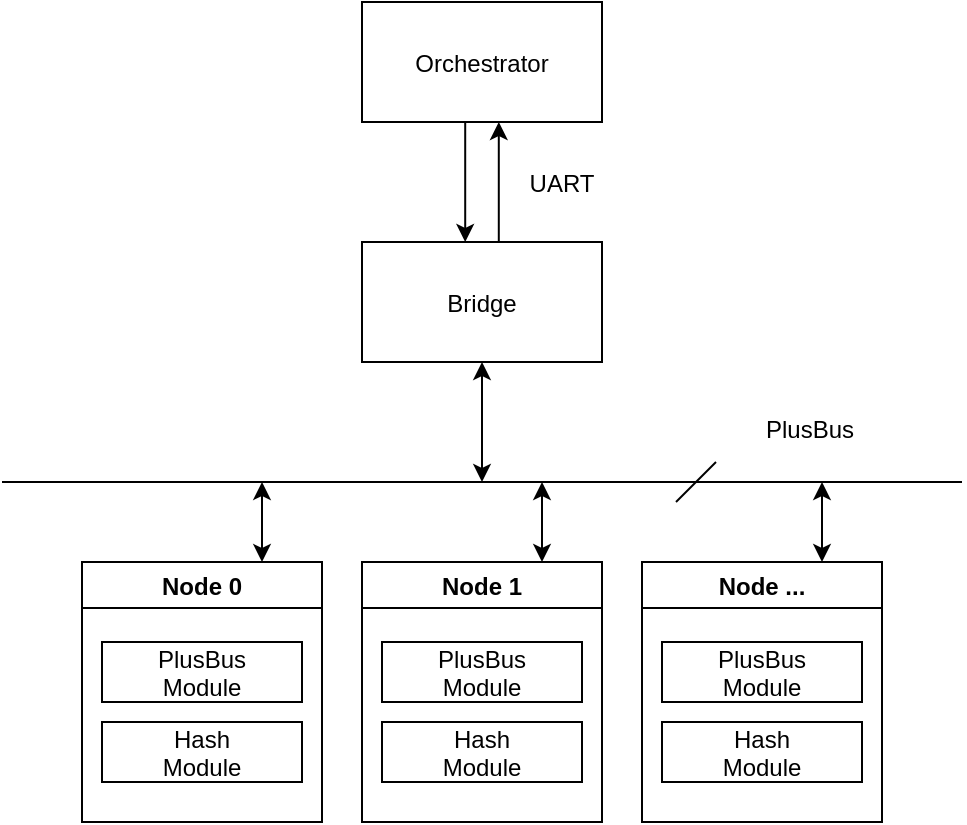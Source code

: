 <mxfile version="22.1.5" type="github">
  <diagram name="Page-1" id="RZmxLkSd9HDzIl610uK2">
    <mxGraphModel dx="1431" dy="811" grid="1" gridSize="10" guides="1" tooltips="1" connect="1" arrows="1" fold="1" page="1" pageScale="1" pageWidth="827" pageHeight="1169" math="0" shadow="0">
      <root>
        <mxCell id="0" />
        <mxCell id="1" parent="0" />
        <mxCell id="phnj-av9lNXI67dqOcx1-1" value="Orchestrator" style="rounded=0;points=[[0,0,0,0,0],[0,0.25,0,0,0],[0,0.5,0,0,0],[0,0.75,0,0,0],[0,1,0,0,0],[0.14,1,0,0,0],[0.25,0,0,0,0],[0.29,1,0,0,0],[0.43,1,0,0,0],[0.5,0,0,0,0],[0.57,1,0,0,0],[0.71,1,0,0,0],[0.75,0,0,0,0],[0.86,1,0,0,0],[1,0,0,0,0],[1,0.25,0,0,0],[1,0.5,0,0,0],[1,0.75,0,0,0],[1,1,0,0,0]];" parent="1" vertex="1">
          <mxGeometry x="340" y="560" width="120" height="60" as="geometry" />
        </mxCell>
        <mxCell id="phnj-av9lNXI67dqOcx1-5" value="Bridge" style="rounded=0;points=[[0,0,0,0,0],[0,0.25,0,0,0],[0,0.5,0,0,0],[0,0.75,0,0,0],[0,1,0,0,0],[0.14,0,0,0,0],[0.25,1,0,0,0],[0.29,0,0,0,0],[0.43,0,0,0,0],[0.5,1,0,0,0],[0.57,0,0,0,0],[0.71,0,0,0,0],[0.75,1,0,0,0],[0.86,0,0,0,0],[1,0,0,0,0],[1,0.25,0,0,0],[1,0.5,0,0,0],[1,0.75,0,0,0],[1,1,0,0,0]];" parent="1" vertex="1">
          <mxGeometry x="340" y="680" width="120" height="60" as="geometry" />
        </mxCell>
        <mxCell id="phnj-av9lNXI67dqOcx1-6" value="" style="endArrow=classic;rounded=0;exitX=0.43;exitY=1;exitDx=0;exitDy=0;entryX=0.43;entryY=0;entryDx=0;entryDy=0;exitPerimeter=0;entryPerimeter=0;" parent="1" source="phnj-av9lNXI67dqOcx1-1" target="phnj-av9lNXI67dqOcx1-5" edge="1">
          <mxGeometry width="50" height="50" relative="1" as="geometry">
            <mxPoint x="360" y="740" as="sourcePoint" />
            <mxPoint x="410" y="690" as="targetPoint" />
          </mxGeometry>
        </mxCell>
        <mxCell id="phnj-av9lNXI67dqOcx1-8" value="" style="endArrow=classic;rounded=0;exitX=0.57;exitY=0;exitDx=0;exitDy=0;entryX=0.57;entryY=1;entryDx=0;entryDy=0;entryPerimeter=0;exitPerimeter=0;" parent="1" source="phnj-av9lNXI67dqOcx1-5" target="phnj-av9lNXI67dqOcx1-1" edge="1">
          <mxGeometry width="50" height="50" relative="1" as="geometry">
            <mxPoint x="440" y="710" as="sourcePoint" />
            <mxPoint x="440" y="640" as="targetPoint" />
          </mxGeometry>
        </mxCell>
        <mxCell id="phnj-av9lNXI67dqOcx1-10" value="UART" style="text;strokeColor=none;fillColor=none;align=center;verticalAlign=middle;rounded=0;" parent="1" vertex="1">
          <mxGeometry x="420" y="640" width="40" height="20" as="geometry" />
        </mxCell>
        <mxCell id="phnj-av9lNXI67dqOcx1-14" value="" style="endArrow=none;rounded=0;" parent="1" edge="1">
          <mxGeometry width="50" height="50" relative="1" as="geometry">
            <mxPoint x="160" y="800" as="sourcePoint" />
            <mxPoint x="640" y="800" as="targetPoint" />
          </mxGeometry>
        </mxCell>
        <mxCell id="phnj-av9lNXI67dqOcx1-16" value="" style="endArrow=classic;startArrow=classic;rounded=0;entryX=0.5;entryY=1;entryDx=0;entryDy=0;entryPerimeter=0;" parent="1" target="phnj-av9lNXI67dqOcx1-5" edge="1">
          <mxGeometry width="50" height="50" relative="1" as="geometry">
            <mxPoint x="400" y="800" as="sourcePoint" />
            <mxPoint x="410" y="690" as="targetPoint" />
          </mxGeometry>
        </mxCell>
        <mxCell id="phnj-av9lNXI67dqOcx1-17" value="PlusBus" style="text;strokeColor=none;fillColor=none;align=center;verticalAlign=middle;rounded=0;" parent="1" vertex="1">
          <mxGeometry x="529" y="753" width="70" height="40" as="geometry" />
        </mxCell>
        <mxCell id="phnj-av9lNXI67dqOcx1-19" value="" style="endArrow=none;rounded=0;" parent="1" edge="1">
          <mxGeometry width="50" height="50" relative="1" as="geometry">
            <mxPoint x="497" y="810" as="sourcePoint" />
            <mxPoint x="517" y="790" as="targetPoint" />
          </mxGeometry>
        </mxCell>
        <mxCell id="phnj-av9lNXI67dqOcx1-21" value="Node 0" style="swimlane;" parent="1" vertex="1">
          <mxGeometry x="200" y="840" width="120" height="130" as="geometry" />
        </mxCell>
        <mxCell id="phnj-av9lNXI67dqOcx1-22" value="PlusBus&#xa;Module" style="rounded=0;" parent="phnj-av9lNXI67dqOcx1-21" vertex="1">
          <mxGeometry x="10" y="40" width="100" height="30" as="geometry" />
        </mxCell>
        <mxCell id="phnj-av9lNXI67dqOcx1-23" value="Hash&#xa;Module" style="rounded=0;" parent="phnj-av9lNXI67dqOcx1-21" vertex="1">
          <mxGeometry x="10" y="80" width="100" height="30" as="geometry" />
        </mxCell>
        <mxCell id="phnj-av9lNXI67dqOcx1-24" value="" style="endArrow=classic;startArrow=classic;rounded=0;exitX=0.75;exitY=0;exitDx=0;exitDy=0;" parent="1" source="phnj-av9lNXI67dqOcx1-21" edge="1">
          <mxGeometry width="50" height="50" relative="1" as="geometry">
            <mxPoint x="245" y="770" as="sourcePoint" />
            <mxPoint x="290" y="800" as="targetPoint" />
          </mxGeometry>
        </mxCell>
        <mxCell id="phnj-av9lNXI67dqOcx1-25" value="Node 1" style="swimlane;" parent="1" vertex="1">
          <mxGeometry x="340" y="840" width="120" height="130" as="geometry" />
        </mxCell>
        <mxCell id="phnj-av9lNXI67dqOcx1-26" value="PlusBus&#xa;Module" style="rounded=0;" parent="phnj-av9lNXI67dqOcx1-25" vertex="1">
          <mxGeometry x="10" y="40" width="100" height="30" as="geometry" />
        </mxCell>
        <mxCell id="phnj-av9lNXI67dqOcx1-27" value="Hash&#xa;Module" style="rounded=0;" parent="phnj-av9lNXI67dqOcx1-25" vertex="1">
          <mxGeometry x="10" y="80" width="100" height="30" as="geometry" />
        </mxCell>
        <mxCell id="phnj-av9lNXI67dqOcx1-28" value="" style="endArrow=classic;startArrow=classic;rounded=0;exitX=0.75;exitY=0;exitDx=0;exitDy=0;" parent="1" source="phnj-av9lNXI67dqOcx1-25" edge="1">
          <mxGeometry width="50" height="50" relative="1" as="geometry">
            <mxPoint x="385" y="790" as="sourcePoint" />
            <mxPoint x="430" y="800" as="targetPoint" />
          </mxGeometry>
        </mxCell>
        <mxCell id="phnj-av9lNXI67dqOcx1-31" value="Node ..." style="swimlane;" parent="1" vertex="1">
          <mxGeometry x="480" y="840" width="120" height="130" as="geometry" />
        </mxCell>
        <mxCell id="phnj-av9lNXI67dqOcx1-32" value="PlusBus&#xa;Module" style="rounded=0;" parent="phnj-av9lNXI67dqOcx1-31" vertex="1">
          <mxGeometry x="10" y="40" width="100" height="30" as="geometry" />
        </mxCell>
        <mxCell id="phnj-av9lNXI67dqOcx1-33" value="Hash&#xa;Module" style="rounded=0;" parent="phnj-av9lNXI67dqOcx1-31" vertex="1">
          <mxGeometry x="10" y="80" width="100" height="30" as="geometry" />
        </mxCell>
        <mxCell id="phnj-av9lNXI67dqOcx1-34" value="" style="endArrow=classic;startArrow=classic;rounded=0;exitX=0.75;exitY=0;exitDx=0;exitDy=0;" parent="1" source="phnj-av9lNXI67dqOcx1-31" edge="1">
          <mxGeometry width="50" height="50" relative="1" as="geometry">
            <mxPoint x="525" y="790" as="sourcePoint" />
            <mxPoint x="570" y="800" as="targetPoint" />
          </mxGeometry>
        </mxCell>
      </root>
    </mxGraphModel>
  </diagram>
</mxfile>
